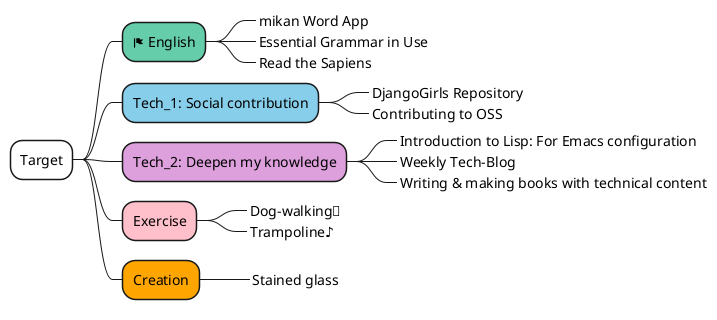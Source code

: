@startmindmap
*[#white] Target
**[#mediumaquamarine] <&flag> English
***_ mikan Word App
***_ Essential Grammar in Use
***_ Read the Sapiens
**[#skyblue] Tech_1: Social contribution
***_ DjangoGirls Repository
***_ Contributing to OSS
**[#plum] Tech_2: Deepen my knowledge
***_ Introduction to Lisp: For Emacs configuration
***_ Weekly Tech-Blog
***_ Writing & making books with technical content
**[#pink] Exercise
***_ Dog-walking🐶
***_ Trampoline♪
**[#orange] Creation
***_ Stained glass
@endmindmap
